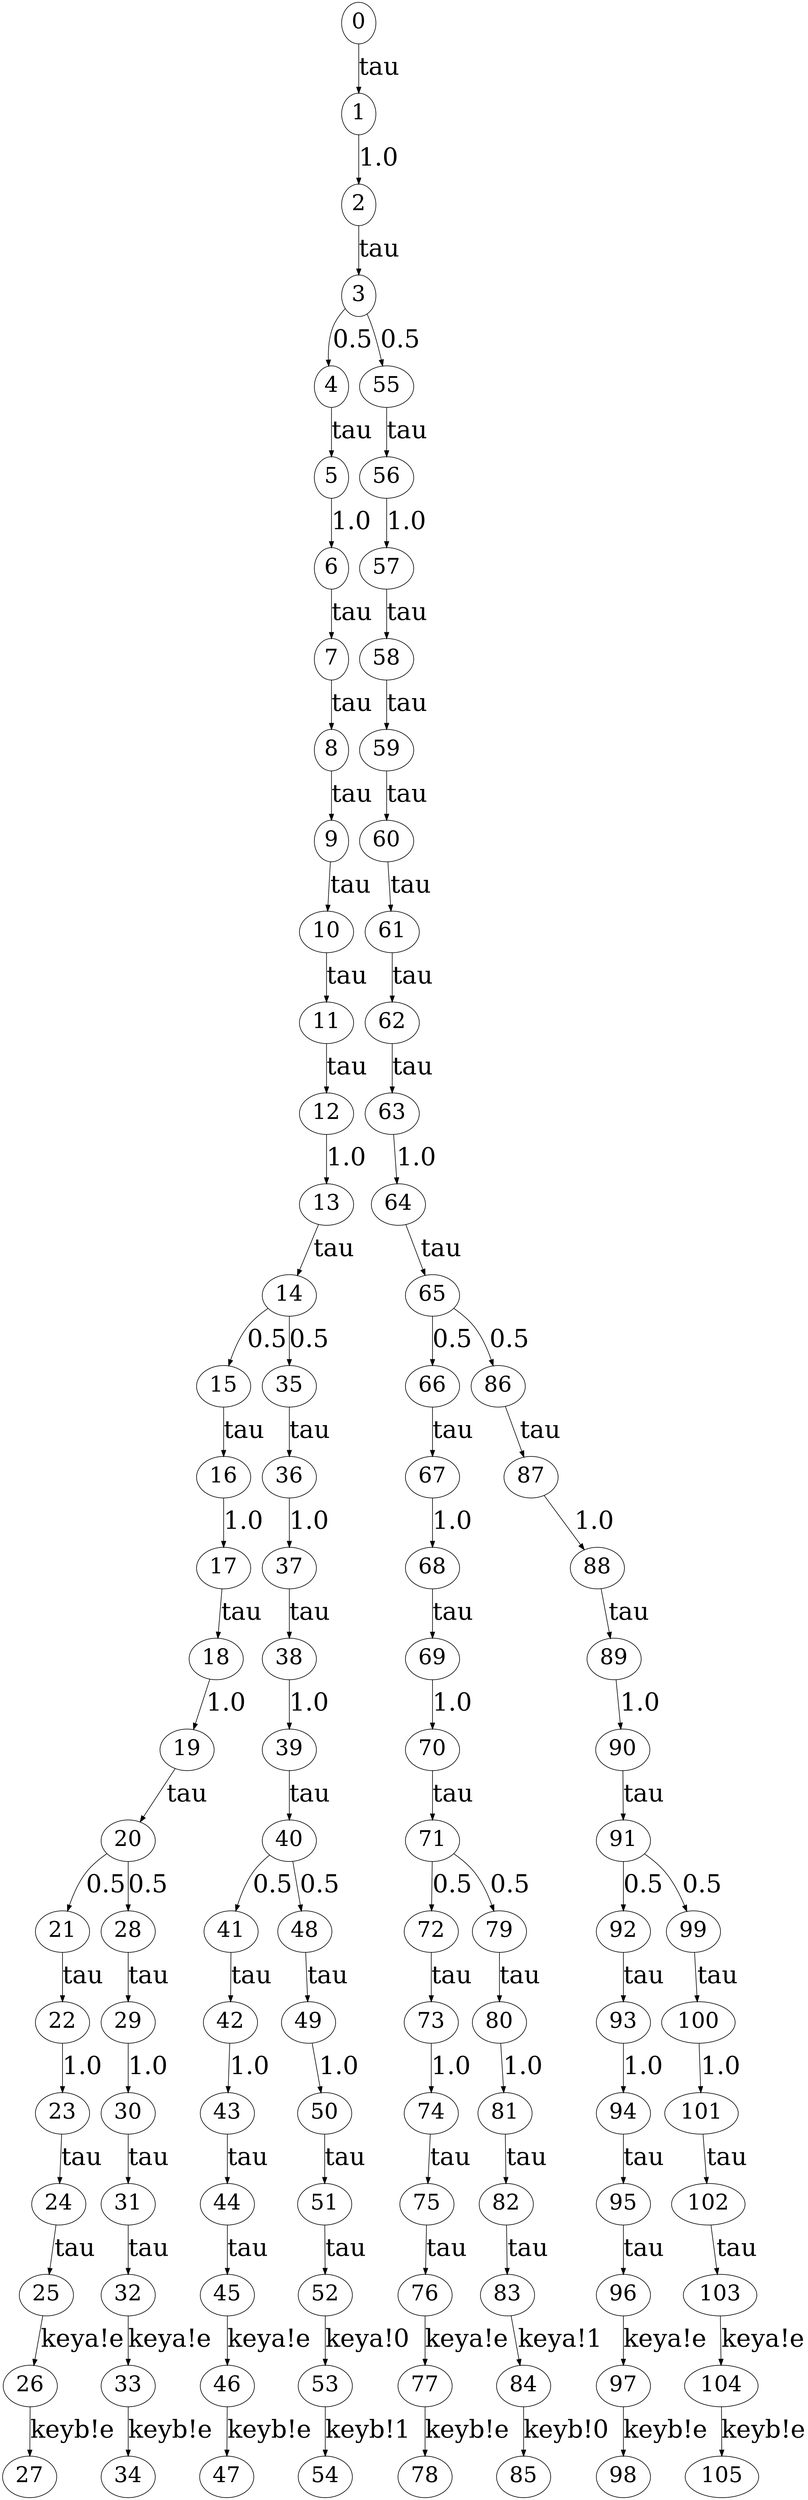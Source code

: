 // The qLTS Spec
digraph {
	node [fontsize=35]
	edge [fontsize=40]
	0 -> 1 [label=tau]
	1 -> 2 [label=1.0]
	2 -> 3 [label=tau]
	3 -> 4 [label=0.5]
	4 -> 5 [label=tau]
	5 -> 6 [label=1.0]
	6 -> 7 [label=tau]
	7 -> 8 [label=tau]
	8 -> 9 [label=tau]
	9 -> 10 [label=tau]
	10 -> 11 [label=tau]
	11 -> 12 [label=tau]
	12 -> 13 [label=1.0]
	13 -> 14 [label=tau]
	14 -> 15 [label=0.5]
	15 -> 16 [label=tau]
	16 -> 17 [label=1.0]
	17 -> 18 [label=tau]
	18 -> 19 [label=1.0]
	19 -> 20 [label=tau]
	20 -> 21 [label=0.5]
	21 -> 22 [label=tau]
	22 -> 23 [label=1.0]
	23 -> 24 [label=tau]
	24 -> 25 [label=tau]
	25 -> 26 [label="keya!e"]
	26 -> 27 [label="keyb!e"]
	20 -> 28 [label=0.5]
	28 -> 29 [label=tau]
	29 -> 30 [label=1.0]
	30 -> 31 [label=tau]
	31 -> 32 [label=tau]
	32 -> 33 [label="keya!e"]
	33 -> 34 [label="keyb!e"]
	14 -> 35 [label=0.5]
	35 -> 36 [label=tau]
	36 -> 37 [label=1.0]
	37 -> 38 [label=tau]
	38 -> 39 [label=1.0]
	39 -> 40 [label=tau]
	40 -> 41 [label=0.5]
	41 -> 42 [label=tau]
	42 -> 43 [label=1.0]
	43 -> 44 [label=tau]
	44 -> 45 [label=tau]
	45 -> 46 [label="keya!e"]
	46 -> 47 [label="keyb!e"]
	40 -> 48 [label=0.5]
	48 -> 49 [label=tau]
	49 -> 50 [label=1.0]
	50 -> 51 [label=tau]
	51 -> 52 [label=tau]
	52 -> 53 [label="keya!0"]
	53 -> 54 [label="keyb!1"]
	3 -> 55 [label=0.5]
	55 -> 56 [label=tau]
	56 -> 57 [label=1.0]
	57 -> 58 [label=tau]
	58 -> 59 [label=tau]
	59 -> 60 [label=tau]
	60 -> 61 [label=tau]
	61 -> 62 [label=tau]
	62 -> 63 [label=tau]
	63 -> 64 [label=1.0]
	64 -> 65 [label=tau]
	65 -> 66 [label=0.5]
	66 -> 67 [label=tau]
	67 -> 68 [label=1.0]
	68 -> 69 [label=tau]
	69 -> 70 [label=1.0]
	70 -> 71 [label=tau]
	71 -> 72 [label=0.5]
	72 -> 73 [label=tau]
	73 -> 74 [label=1.0]
	74 -> 75 [label=tau]
	75 -> 76 [label=tau]
	76 -> 77 [label="keya!e"]
	77 -> 78 [label="keyb!e"]
	71 -> 79 [label=0.5]
	79 -> 80 [label=tau]
	80 -> 81 [label=1.0]
	81 -> 82 [label=tau]
	82 -> 83 [label=tau]
	83 -> 84 [label="keya!1"]
	84 -> 85 [label="keyb!0"]
	65 -> 86 [label=0.5]
	86 -> 87 [label=tau]
	87 -> 88 [label=1.0]
	88 -> 89 [label=tau]
	89 -> 90 [label=1.0]
	90 -> 91 [label=tau]
	91 -> 92 [label=0.5]
	92 -> 93 [label=tau]
	93 -> 94 [label=1.0]
	94 -> 95 [label=tau]
	95 -> 96 [label=tau]
	96 -> 97 [label="keya!e"]
	97 -> 98 [label="keyb!e"]
	91 -> 99 [label=0.5]
	99 -> 100 [label=tau]
	100 -> 101 [label=1.0]
	101 -> 102 [label=tau]
	102 -> 103 [label=tau]
	103 -> 104 [label="keya!e"]
	104 -> 105 [label="keyb!e"]
}

